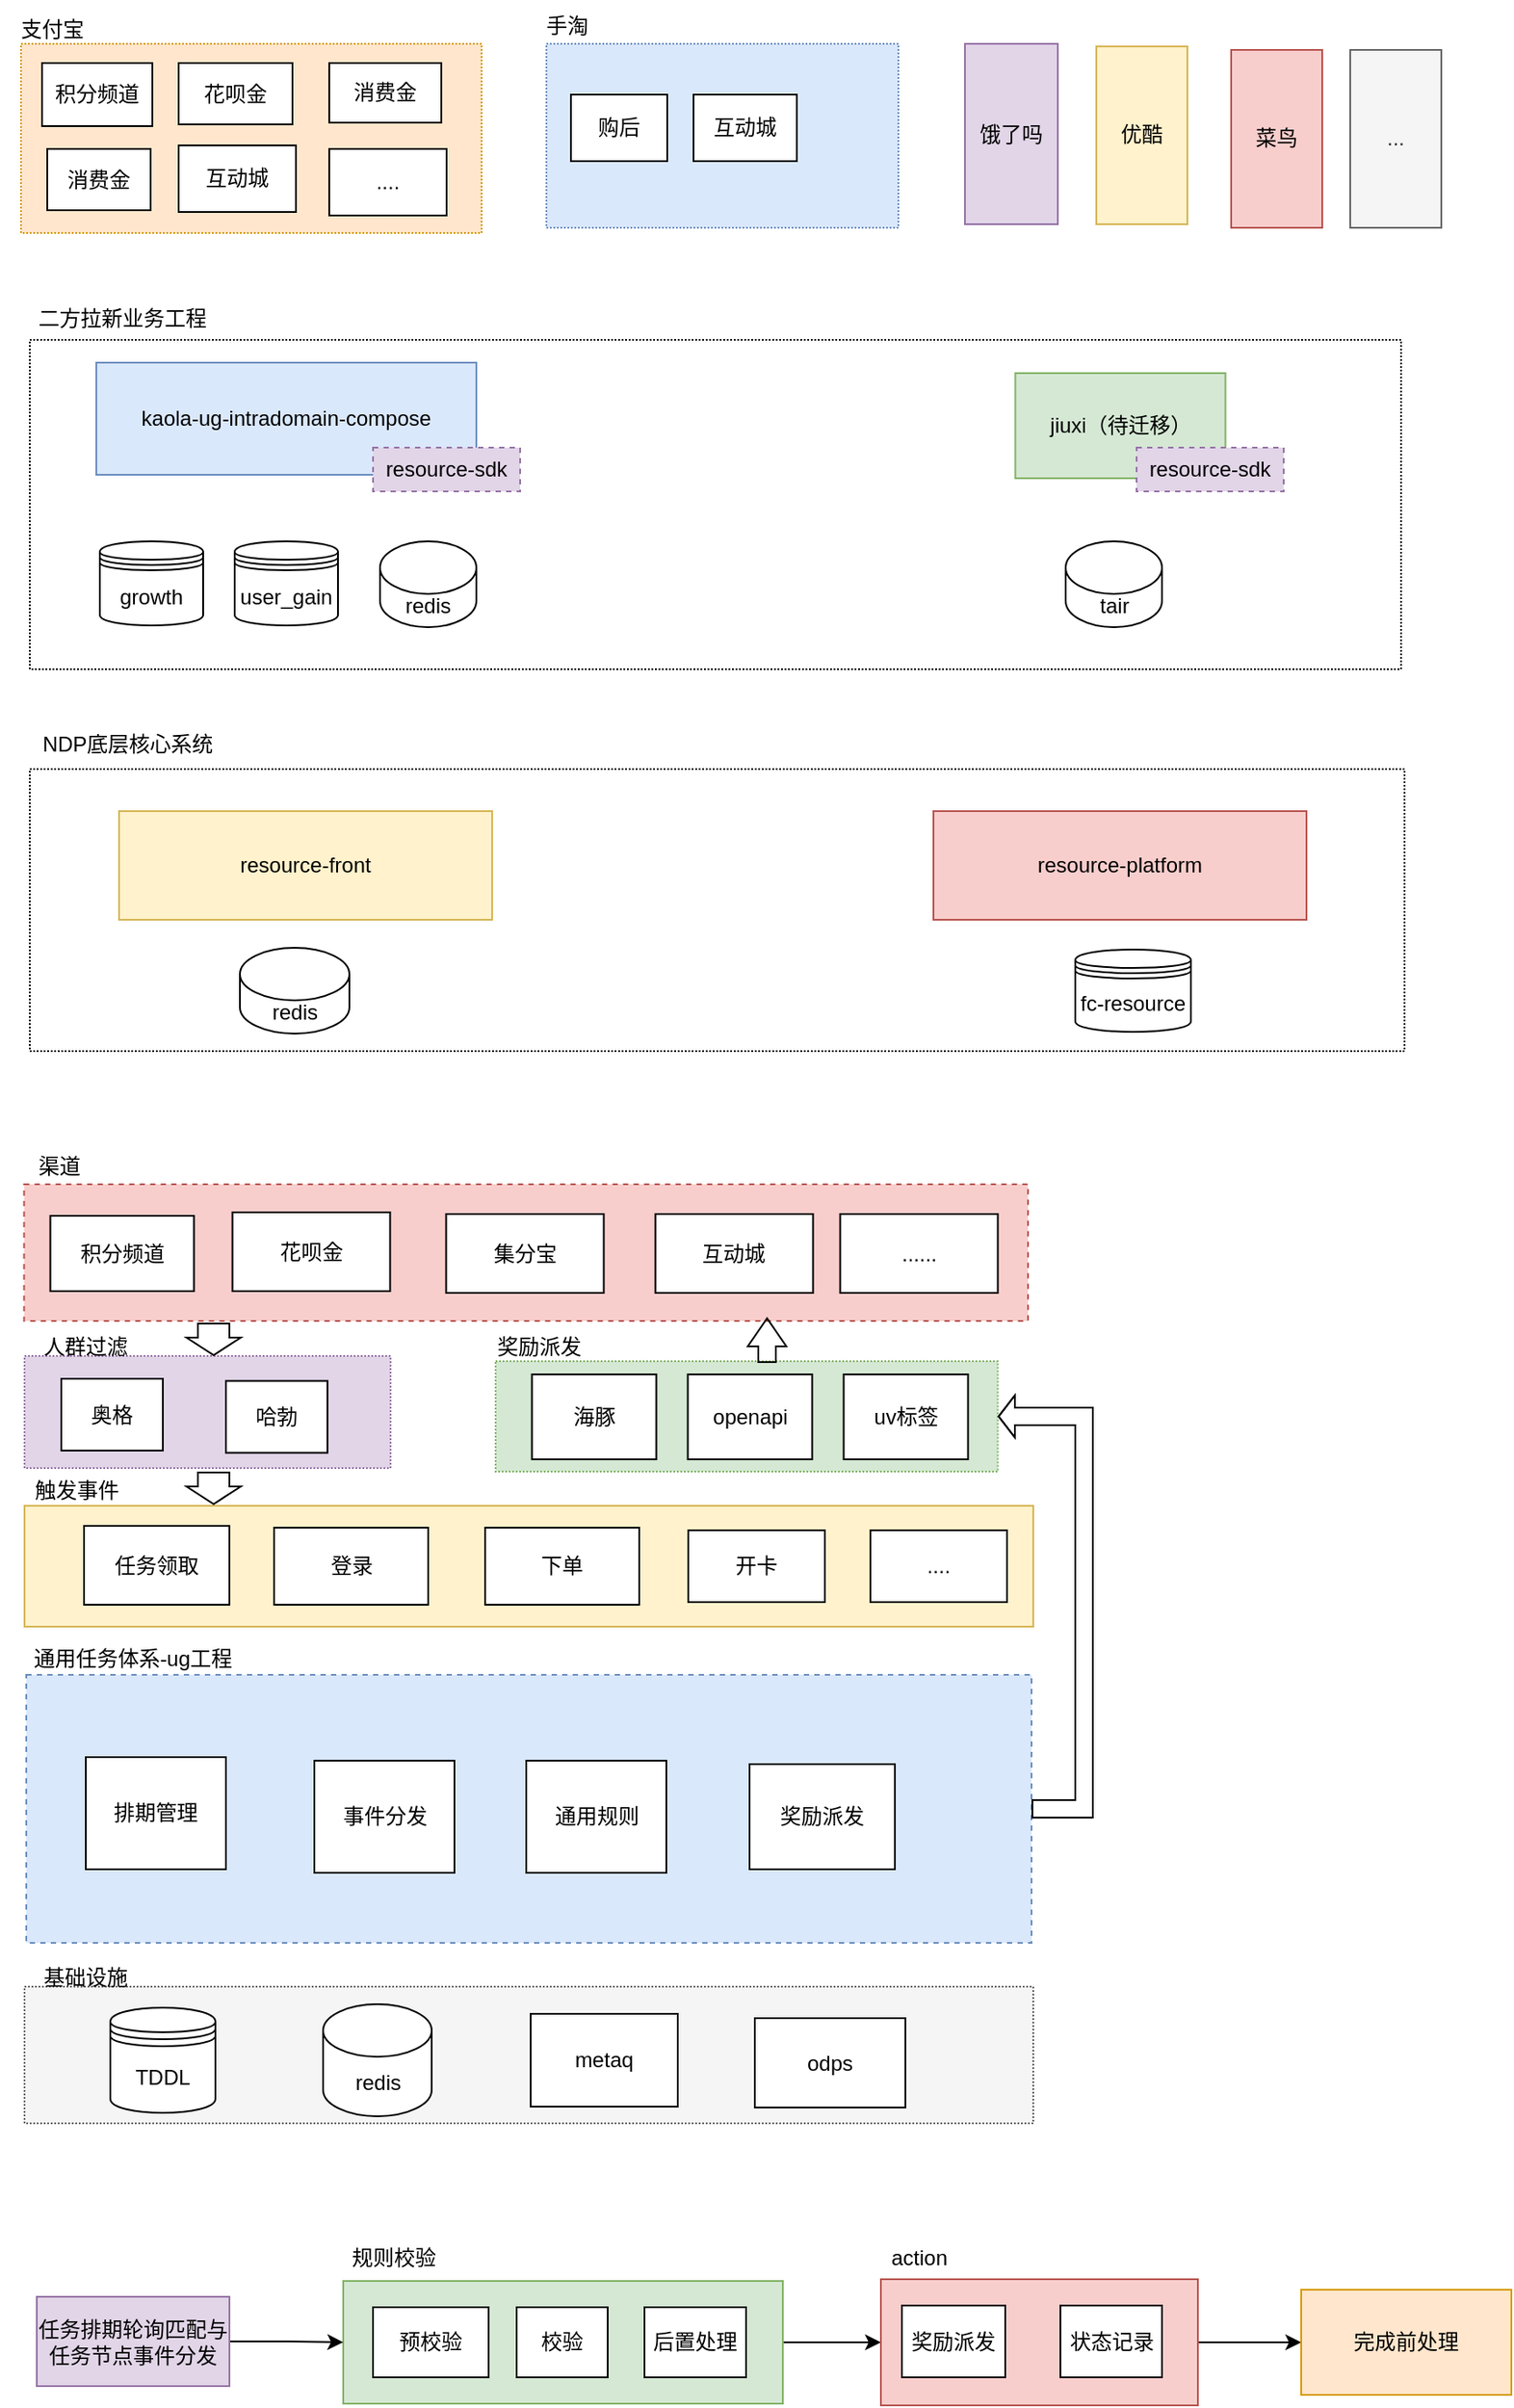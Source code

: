 <mxfile version="15.8.7" type="github">
  <diagram id="rwF96J9Z2Fi5Nmv4I5D-" name="Page-1">
    <mxGraphModel dx="1186" dy="668" grid="0" gridSize="10" guides="1" tooltips="1" connect="1" arrows="1" fold="1" page="1" pageScale="1" pageWidth="10000" pageHeight="20000" math="0" shadow="0">
      <root>
        <mxCell id="0" />
        <mxCell id="1" parent="0" />
        <mxCell id="YnpujaPfQNtGFtNglork-95" style="edgeStyle=orthogonalEdgeStyle;rounded=0;orthogonalLoop=1;jettySize=auto;html=1;entryX=0;entryY=0.5;entryDx=0;entryDy=0;" edge="1" parent="1" source="YnpujaPfQNtGFtNglork-84" target="YnpujaPfQNtGFtNglork-88">
          <mxGeometry relative="1" as="geometry" />
        </mxCell>
        <mxCell id="YnpujaPfQNtGFtNglork-84" value="" style="rounded=0;whiteSpace=wrap;html=1;fillColor=#d5e8d4;strokeColor=#82b366;" vertex="1" parent="1">
          <mxGeometry x="300" y="1428" width="251" height="70" as="geometry" />
        </mxCell>
        <mxCell id="YnpujaPfQNtGFtNglork-66" value="" style="rounded=0;whiteSpace=wrap;html=1;fillColor=#d5e8d4;strokeColor=#82b366;dashed=1;dashPattern=1 1;" vertex="1" parent="1">
          <mxGeometry x="387" y="903" width="286.75" height="63" as="geometry" />
        </mxCell>
        <mxCell id="YnpujaPfQNtGFtNglork-59" value="" style="rounded=0;whiteSpace=wrap;html=1;fillColor=#f5f5f5;fontColor=#333333;strokeColor=#666666;dashed=1;dashPattern=1 1;" vertex="1" parent="1">
          <mxGeometry x="118" y="1260" width="576" height="78" as="geometry" />
        </mxCell>
        <mxCell id="YnpujaPfQNtGFtNglork-58" value="" style="rounded=0;whiteSpace=wrap;html=1;fillColor=#fff2cc;strokeColor=#d6b656;" vertex="1" parent="1">
          <mxGeometry x="118" y="985.5" width="576" height="69" as="geometry" />
        </mxCell>
        <mxCell id="YnpujaPfQNtGFtNglork-1" value="" style="rounded=0;whiteSpace=wrap;html=1;dashed=1;dashPattern=1 1;fillColor=#ffe6cc;strokeColor=#d79b00;" vertex="1" parent="1">
          <mxGeometry x="116" y="151" width="263" height="108" as="geometry" />
        </mxCell>
        <mxCell id="YnpujaPfQNtGFtNglork-2" value="" style="rounded=0;whiteSpace=wrap;html=1;dashed=1;dashPattern=1 1;fillColor=#dae8fc;strokeColor=#6c8ebf;" vertex="1" parent="1">
          <mxGeometry x="416" y="151" width="201" height="105" as="geometry" />
        </mxCell>
        <mxCell id="YnpujaPfQNtGFtNglork-3" value="积分频道" style="rounded=0;whiteSpace=wrap;html=1;" vertex="1" parent="1">
          <mxGeometry x="128" y="162" width="63" height="36" as="geometry" />
        </mxCell>
        <mxCell id="YnpujaPfQNtGFtNglork-4" value="花呗金" style="rounded=0;whiteSpace=wrap;html=1;" vertex="1" parent="1">
          <mxGeometry x="206" y="162" width="65" height="35" as="geometry" />
        </mxCell>
        <mxCell id="YnpujaPfQNtGFtNglork-5" value="消费金" style="rounded=0;whiteSpace=wrap;html=1;" vertex="1" parent="1">
          <mxGeometry x="292" y="162" width="64" height="34" as="geometry" />
        </mxCell>
        <mxCell id="YnpujaPfQNtGFtNglork-6" value="消费金" style="rounded=0;whiteSpace=wrap;html=1;" vertex="1" parent="1">
          <mxGeometry x="131" y="211" width="59" height="35" as="geometry" />
        </mxCell>
        <mxCell id="YnpujaPfQNtGFtNglork-7" value="&lt;span&gt;互动城&lt;/span&gt;" style="rounded=0;whiteSpace=wrap;html=1;" vertex="1" parent="1">
          <mxGeometry x="206" y="209" width="67" height="38" as="geometry" />
        </mxCell>
        <mxCell id="YnpujaPfQNtGFtNglork-8" value="...." style="rounded=0;whiteSpace=wrap;html=1;" vertex="1" parent="1">
          <mxGeometry x="292" y="211" width="67" height="38" as="geometry" />
        </mxCell>
        <mxCell id="YnpujaPfQNtGFtNglork-10" value="购后" style="rounded=0;whiteSpace=wrap;html=1;" vertex="1" parent="1">
          <mxGeometry x="430" y="180" width="55" height="38" as="geometry" />
        </mxCell>
        <mxCell id="YnpujaPfQNtGFtNglork-13" value="" style="rounded=0;whiteSpace=wrap;html=1;dashed=1;dashPattern=1 1;" vertex="1" parent="1">
          <mxGeometry x="121" y="320" width="783" height="188" as="geometry" />
        </mxCell>
        <mxCell id="YnpujaPfQNtGFtNglork-11" value="kaola-ug-intradomain-compose" style="rounded=0;whiteSpace=wrap;html=1;fillColor=#dae8fc;strokeColor=#6c8ebf;" vertex="1" parent="1">
          <mxGeometry x="159" y="333" width="217" height="64" as="geometry" />
        </mxCell>
        <mxCell id="YnpujaPfQNtGFtNglork-12" value="jiuxi（待迁移）" style="rounded=0;whiteSpace=wrap;html=1;fillColor=#d5e8d4;strokeColor=#82b366;" vertex="1" parent="1">
          <mxGeometry x="683.75" y="339" width="120" height="60" as="geometry" />
        </mxCell>
        <mxCell id="YnpujaPfQNtGFtNglork-14" value="支付宝" style="text;html=1;strokeColor=none;fillColor=none;align=center;verticalAlign=middle;whiteSpace=wrap;rounded=0;dashed=1;dashPattern=1 1;" vertex="1" parent="1">
          <mxGeometry x="104" y="128" width="60" height="30" as="geometry" />
        </mxCell>
        <mxCell id="YnpujaPfQNtGFtNglork-15" value="手淘" style="text;html=1;strokeColor=none;fillColor=none;align=center;verticalAlign=middle;whiteSpace=wrap;rounded=0;dashed=1;dashPattern=1 1;" vertex="1" parent="1">
          <mxGeometry x="398" y="126" width="60" height="30" as="geometry" />
        </mxCell>
        <mxCell id="YnpujaPfQNtGFtNglork-16" value="互动城" style="rounded=0;whiteSpace=wrap;html=1;" vertex="1" parent="1">
          <mxGeometry x="500" y="180" width="59" height="38" as="geometry" />
        </mxCell>
        <mxCell id="YnpujaPfQNtGFtNglork-19" value="饿了吗" style="rounded=0;whiteSpace=wrap;html=1;fillColor=#e1d5e7;strokeColor=#9673a6;" vertex="1" parent="1">
          <mxGeometry x="655" y="151" width="53" height="103" as="geometry" />
        </mxCell>
        <mxCell id="YnpujaPfQNtGFtNglork-20" value="优酷" style="rounded=0;fillColor=#fff2cc;whiteSpace=wrap;html=1;strokeColor=#d6b656;" vertex="1" parent="1">
          <mxGeometry x="730" y="152.5" width="52" height="101.5" as="geometry" />
        </mxCell>
        <mxCell id="YnpujaPfQNtGFtNglork-21" value="" style="rounded=0;whiteSpace=wrap;html=1;fillColor=default;gradientColor=none;dashed=1;dashPattern=1 1;" vertex="1" parent="1">
          <mxGeometry x="121" y="565" width="785" height="161" as="geometry" />
        </mxCell>
        <mxCell id="YnpujaPfQNtGFtNglork-22" value="resource-front" style="rounded=0;whiteSpace=wrap;html=1;fillColor=#fff2cc;strokeColor=#d6b656;" vertex="1" parent="1">
          <mxGeometry x="172" y="589" width="213" height="62" as="geometry" />
        </mxCell>
        <mxCell id="YnpujaPfQNtGFtNglork-23" value="resource-platform" style="rounded=0;whiteSpace=wrap;html=1;fillColor=#f8cecc;strokeColor=#b85450;" vertex="1" parent="1">
          <mxGeometry x="637" y="589" width="213" height="62" as="geometry" />
        </mxCell>
        <mxCell id="YnpujaPfQNtGFtNglork-24" value="菜鸟" style="rounded=0;fillColor=#f8cecc;whiteSpace=wrap;html=1;strokeColor=#b85450;" vertex="1" parent="1">
          <mxGeometry x="807" y="154.5" width="52" height="101.5" as="geometry" />
        </mxCell>
        <mxCell id="YnpujaPfQNtGFtNglork-25" value="二方拉新业务工程" style="text;html=1;strokeColor=none;fillColor=none;align=center;verticalAlign=middle;whiteSpace=wrap;rounded=0;" vertex="1" parent="1">
          <mxGeometry x="121" y="293" width="106" height="30" as="geometry" />
        </mxCell>
        <mxCell id="YnpujaPfQNtGFtNglork-26" value="NDP底层核心系统" style="text;html=1;strokeColor=none;fillColor=none;align=center;verticalAlign=middle;whiteSpace=wrap;rounded=0;" vertex="1" parent="1">
          <mxGeometry x="121" y="535" width="112" height="31" as="geometry" />
        </mxCell>
        <mxCell id="YnpujaPfQNtGFtNglork-27" value="..." style="rounded=0;fillColor=#f5f5f5;whiteSpace=wrap;html=1;strokeColor=#666666;fontColor=#333333;" vertex="1" parent="1">
          <mxGeometry x="875" y="154.5" width="52" height="101.5" as="geometry" />
        </mxCell>
        <mxCell id="YnpujaPfQNtGFtNglork-28" value="redis" style="shape=cylinder3;whiteSpace=wrap;html=1;boundedLbl=1;backgroundOutline=1;size=15;fillColor=default;gradientColor=none;" vertex="1" parent="1">
          <mxGeometry x="321" y="435" width="55" height="49" as="geometry" />
        </mxCell>
        <mxCell id="YnpujaPfQNtGFtNglork-30" value="redis" style="shape=cylinder3;whiteSpace=wrap;html=1;boundedLbl=1;backgroundOutline=1;size=15;fillColor=default;gradientColor=none;" vertex="1" parent="1">
          <mxGeometry x="241" y="667" width="62.5" height="49" as="geometry" />
        </mxCell>
        <mxCell id="YnpujaPfQNtGFtNglork-31" value="growth" style="shape=datastore;whiteSpace=wrap;html=1;fillColor=default;gradientColor=none;" vertex="1" parent="1">
          <mxGeometry x="161" y="435" width="59" height="48" as="geometry" />
        </mxCell>
        <mxCell id="YnpujaPfQNtGFtNglork-32" value="user_gain" style="shape=datastore;whiteSpace=wrap;html=1;fillColor=default;gradientColor=none;" vertex="1" parent="1">
          <mxGeometry x="238" y="435" width="59" height="48" as="geometry" />
        </mxCell>
        <mxCell id="YnpujaPfQNtGFtNglork-33" value="tair" style="shape=cylinder3;whiteSpace=wrap;html=1;boundedLbl=1;backgroundOutline=1;size=15;fillColor=default;gradientColor=none;" vertex="1" parent="1">
          <mxGeometry x="712.5" y="435" width="55" height="49" as="geometry" />
        </mxCell>
        <mxCell id="YnpujaPfQNtGFtNglork-34" value="fc-resource" style="shape=datastore;whiteSpace=wrap;html=1;fillColor=default;gradientColor=none;" vertex="1" parent="1">
          <mxGeometry x="718" y="668" width="66" height="47" as="geometry" />
        </mxCell>
        <mxCell id="YnpujaPfQNtGFtNglork-35" value="resource-sdk" style="rounded=0;whiteSpace=wrap;html=1;fillColor=#e1d5e7;strokeColor=#9673a6;dashed=1;" vertex="1" parent="1">
          <mxGeometry x="317" y="381.5" width="84" height="25" as="geometry" />
        </mxCell>
        <mxCell id="YnpujaPfQNtGFtNglork-37" value="resource-sdk" style="rounded=0;whiteSpace=wrap;html=1;fillColor=#e1d5e7;strokeColor=#9673a6;dashed=1;" vertex="1" parent="1">
          <mxGeometry x="753" y="381.5" width="84" height="25" as="geometry" />
        </mxCell>
        <mxCell id="YnpujaPfQNtGFtNglork-38" value="" style="rounded=0;whiteSpace=wrap;html=1;dashed=1;fillColor=#dae8fc;strokeColor=#6c8ebf;" vertex="1" parent="1">
          <mxGeometry x="119" y="1082" width="574" height="153" as="geometry" />
        </mxCell>
        <mxCell id="YnpujaPfQNtGFtNglork-39" value="" style="rounded=0;whiteSpace=wrap;html=1;dashed=1;fillColor=#f8cecc;strokeColor=#b85450;" vertex="1" parent="1">
          <mxGeometry x="117.75" y="802" width="573.25" height="78" as="geometry" />
        </mxCell>
        <mxCell id="YnpujaPfQNtGFtNglork-40" value="积分频道" style="rounded=0;whiteSpace=wrap;html=1;fillColor=default;gradientColor=none;" vertex="1" parent="1">
          <mxGeometry x="132.75" y="820" width="82" height="43" as="geometry" />
        </mxCell>
        <mxCell id="YnpujaPfQNtGFtNglork-41" value="花呗金" style="rounded=0;whiteSpace=wrap;html=1;fillColor=default;gradientColor=none;" vertex="1" parent="1">
          <mxGeometry x="236.75" y="818" width="90" height="45" as="geometry" />
        </mxCell>
        <mxCell id="YnpujaPfQNtGFtNglork-42" value="集分宝" style="rounded=0;whiteSpace=wrap;html=1;fillColor=default;gradientColor=none;" vertex="1" parent="1">
          <mxGeometry x="358.75" y="819" width="90" height="45" as="geometry" />
        </mxCell>
        <mxCell id="YnpujaPfQNtGFtNglork-43" value="互动城" style="rounded=0;whiteSpace=wrap;html=1;fillColor=default;gradientColor=none;" vertex="1" parent="1">
          <mxGeometry x="478.25" y="819" width="90" height="45" as="geometry" />
        </mxCell>
        <mxCell id="YnpujaPfQNtGFtNglork-44" value="......" style="rounded=0;whiteSpace=wrap;html=1;fillColor=default;gradientColor=none;" vertex="1" parent="1">
          <mxGeometry x="583.75" y="819" width="90" height="45" as="geometry" />
        </mxCell>
        <mxCell id="YnpujaPfQNtGFtNglork-45" value="任务领取" style="rounded=0;whiteSpace=wrap;html=1;" vertex="1" parent="1">
          <mxGeometry x="152" y="997" width="83" height="45" as="geometry" />
        </mxCell>
        <mxCell id="YnpujaPfQNtGFtNglork-46" value="登录" style="rounded=0;whiteSpace=wrap;html=1;" vertex="1" parent="1">
          <mxGeometry x="260.5" y="998" width="88" height="44" as="geometry" />
        </mxCell>
        <mxCell id="YnpujaPfQNtGFtNglork-47" value="下单" style="rounded=0;whiteSpace=wrap;html=1;" vertex="1" parent="1">
          <mxGeometry x="381" y="998" width="88" height="44" as="geometry" />
        </mxCell>
        <mxCell id="YnpujaPfQNtGFtNglork-48" value="开卡" style="rounded=0;whiteSpace=wrap;html=1;fillColor=default;gradientColor=none;" vertex="1" parent="1">
          <mxGeometry x="497" y="999.5" width="78" height="41" as="geometry" />
        </mxCell>
        <mxCell id="YnpujaPfQNtGFtNglork-49" value="通用任务体系-ug工程" style="text;html=1;strokeColor=none;fillColor=none;align=center;verticalAlign=middle;whiteSpace=wrap;rounded=0;" vertex="1" parent="1">
          <mxGeometry x="119" y="1061" width="122" height="23" as="geometry" />
        </mxCell>
        <mxCell id="YnpujaPfQNtGFtNglork-50" value="事件分发" style="rounded=0;whiteSpace=wrap;html=1;fillColor=default;gradientColor=none;" vertex="1" parent="1">
          <mxGeometry x="283.5" y="1131" width="80" height="64" as="geometry" />
        </mxCell>
        <mxCell id="YnpujaPfQNtGFtNglork-51" value="通用规则" style="rounded=0;whiteSpace=wrap;html=1;fillColor=default;gradientColor=none;" vertex="1" parent="1">
          <mxGeometry x="404.5" y="1131" width="80" height="64" as="geometry" />
        </mxCell>
        <mxCell id="YnpujaPfQNtGFtNglork-52" value="排期管理" style="rounded=0;whiteSpace=wrap;html=1;fillColor=default;gradientColor=none;" vertex="1" parent="1">
          <mxGeometry x="153" y="1129" width="80" height="64" as="geometry" />
        </mxCell>
        <mxCell id="YnpujaPfQNtGFtNglork-53" value="奖励派发" style="rounded=0;whiteSpace=wrap;html=1;fillColor=default;gradientColor=none;" vertex="1" parent="1">
          <mxGeometry x="532" y="1133" width="83" height="60" as="geometry" />
        </mxCell>
        <mxCell id="YnpujaPfQNtGFtNglork-54" value="redis" style="shape=cylinder3;whiteSpace=wrap;html=1;boundedLbl=1;backgroundOutline=1;size=15;fillColor=default;gradientColor=none;" vertex="1" parent="1">
          <mxGeometry x="288.5" y="1270" width="62" height="64" as="geometry" />
        </mxCell>
        <mxCell id="YnpujaPfQNtGFtNglork-55" value="metaq" style="rounded=0;whiteSpace=wrap;html=1;fillColor=default;gradientColor=none;" vertex="1" parent="1">
          <mxGeometry x="407" y="1275.5" width="84" height="53" as="geometry" />
        </mxCell>
        <mxCell id="YnpujaPfQNtGFtNglork-56" value="TDDL" style="shape=datastore;whiteSpace=wrap;html=1;fillColor=default;gradientColor=none;" vertex="1" parent="1">
          <mxGeometry x="167" y="1272" width="60" height="60" as="geometry" />
        </mxCell>
        <mxCell id="YnpujaPfQNtGFtNglork-57" value="odps" style="rounded=0;whiteSpace=wrap;html=1;fillColor=default;gradientColor=none;" vertex="1" parent="1">
          <mxGeometry x="535" y="1278" width="86" height="51" as="geometry" />
        </mxCell>
        <mxCell id="YnpujaPfQNtGFtNglork-60" value="渠道" style="text;html=1;strokeColor=none;fillColor=none;align=center;verticalAlign=middle;whiteSpace=wrap;rounded=0;" vertex="1" parent="1">
          <mxGeometry x="107.75" y="777" width="60" height="30" as="geometry" />
        </mxCell>
        <mxCell id="YnpujaPfQNtGFtNglork-61" value="触发事件" style="text;html=1;strokeColor=none;fillColor=none;align=center;verticalAlign=middle;whiteSpace=wrap;rounded=0;" vertex="1" parent="1">
          <mxGeometry x="118" y="962" width="60" height="30" as="geometry" />
        </mxCell>
        <mxCell id="YnpujaPfQNtGFtNglork-62" value="基础设施" style="text;html=1;strokeColor=none;fillColor=none;align=center;verticalAlign=middle;whiteSpace=wrap;rounded=0;" vertex="1" parent="1">
          <mxGeometry x="123" y="1240" width="60" height="30" as="geometry" />
        </mxCell>
        <mxCell id="YnpujaPfQNtGFtNglork-63" value="海豚" style="rounded=0;whiteSpace=wrap;html=1;fillColor=default;gradientColor=none;" vertex="1" parent="1">
          <mxGeometry x="407.75" y="910.5" width="71" height="48.5" as="geometry" />
        </mxCell>
        <mxCell id="YnpujaPfQNtGFtNglork-64" value="openapi" style="rounded=0;whiteSpace=wrap;html=1;fillColor=default;gradientColor=none;" vertex="1" parent="1">
          <mxGeometry x="496.75" y="910.5" width="71" height="48.5" as="geometry" />
        </mxCell>
        <mxCell id="YnpujaPfQNtGFtNglork-65" value="uv标签" style="rounded=0;whiteSpace=wrap;html=1;fillColor=default;gradientColor=none;" vertex="1" parent="1">
          <mxGeometry x="585.75" y="910.5" width="71" height="48.5" as="geometry" />
        </mxCell>
        <mxCell id="YnpujaPfQNtGFtNglork-67" value="" style="shape=flexArrow;endArrow=classic;html=1;rounded=0;exitX=1;exitY=0.5;exitDx=0;exitDy=0;edgeStyle=orthogonalEdgeStyle;entryX=1;entryY=0.5;entryDx=0;entryDy=0;endWidth=13;endSize=2.75;" edge="1" parent="1" source="YnpujaPfQNtGFtNglork-38" target="YnpujaPfQNtGFtNglork-66">
          <mxGeometry width="50" height="50" relative="1" as="geometry">
            <mxPoint x="761" y="1238" as="sourcePoint" />
            <mxPoint x="749" y="934" as="targetPoint" />
            <Array as="points">
              <mxPoint x="723" y="1159" />
              <mxPoint x="723" y="935" />
            </Array>
          </mxGeometry>
        </mxCell>
        <mxCell id="YnpujaPfQNtGFtNglork-70" value="" style="shape=flexArrow;endArrow=classic;html=1;rounded=0;endWidth=11;endSize=5;" edge="1" parent="1">
          <mxGeometry width="50" height="50" relative="1" as="geometry">
            <mxPoint x="542" y="904" as="sourcePoint" />
            <mxPoint x="542" y="878" as="targetPoint" />
          </mxGeometry>
        </mxCell>
        <mxCell id="YnpujaPfQNtGFtNglork-71" value="" style="rounded=0;whiteSpace=wrap;html=1;dashed=1;dashPattern=1 1;fillColor=#e1d5e7;strokeColor=#9673a6;" vertex="1" parent="1">
          <mxGeometry x="118" y="900" width="209" height="64" as="geometry" />
        </mxCell>
        <mxCell id="YnpujaPfQNtGFtNglork-72" value="奥格" style="rounded=0;whiteSpace=wrap;html=1;fillColor=default;gradientColor=none;" vertex="1" parent="1">
          <mxGeometry x="139" y="913" width="58" height="41" as="geometry" />
        </mxCell>
        <mxCell id="YnpujaPfQNtGFtNglork-75" value="哈勃" style="rounded=0;whiteSpace=wrap;html=1;fillColor=default;gradientColor=none;" vertex="1" parent="1">
          <mxGeometry x="233" y="914.25" width="58" height="41" as="geometry" />
        </mxCell>
        <mxCell id="YnpujaPfQNtGFtNglork-76" value="人群过滤" style="text;html=1;strokeColor=none;fillColor=none;align=center;verticalAlign=middle;whiteSpace=wrap;rounded=0;" vertex="1" parent="1">
          <mxGeometry x="123" y="880" width="60" height="30" as="geometry" />
        </mxCell>
        <mxCell id="YnpujaPfQNtGFtNglork-77" value="奖励派发" style="text;html=1;strokeColor=none;fillColor=none;align=center;verticalAlign=middle;whiteSpace=wrap;rounded=0;" vertex="1" parent="1">
          <mxGeometry x="382" y="880" width="60" height="30" as="geometry" />
        </mxCell>
        <mxCell id="YnpujaPfQNtGFtNglork-78" value="" style="shape=flexArrow;endArrow=classic;html=1;rounded=0;endWidth=12;endSize=3;width=18;" edge="1" parent="1">
          <mxGeometry width="50" height="50" relative="1" as="geometry">
            <mxPoint x="226" y="881" as="sourcePoint" />
            <mxPoint x="226" y="900" as="targetPoint" />
          </mxGeometry>
        </mxCell>
        <mxCell id="YnpujaPfQNtGFtNglork-79" value="" style="shape=flexArrow;endArrow=classic;html=1;rounded=0;endWidth=12;endSize=3;width=18;" edge="1" parent="1">
          <mxGeometry width="50" height="50" relative="1" as="geometry">
            <mxPoint x="226" y="966" as="sourcePoint" />
            <mxPoint x="226" y="985" as="targetPoint" />
          </mxGeometry>
        </mxCell>
        <mxCell id="YnpujaPfQNtGFtNglork-81" value="...." style="rounded=0;whiteSpace=wrap;html=1;fillColor=default;gradientColor=none;" vertex="1" parent="1">
          <mxGeometry x="601" y="999.5" width="78" height="41" as="geometry" />
        </mxCell>
        <mxCell id="YnpujaPfQNtGFtNglork-94" style="edgeStyle=orthogonalEdgeStyle;rounded=0;orthogonalLoop=1;jettySize=auto;html=1;entryX=0;entryY=0.5;entryDx=0;entryDy=0;" edge="1" parent="1" source="YnpujaPfQNtGFtNglork-83" target="YnpujaPfQNtGFtNglork-84">
          <mxGeometry relative="1" as="geometry" />
        </mxCell>
        <mxCell id="YnpujaPfQNtGFtNglork-83" value="任务排期轮询匹配与任务节点事件分发" style="rounded=0;whiteSpace=wrap;html=1;fillColor=#e1d5e7;strokeColor=#9673a6;" vertex="1" parent="1">
          <mxGeometry x="125" y="1437" width="110" height="51" as="geometry" />
        </mxCell>
        <mxCell id="YnpujaPfQNtGFtNglork-85" value="预校验" style="rounded=0;whiteSpace=wrap;html=1;fillColor=default;gradientColor=none;" vertex="1" parent="1">
          <mxGeometry x="317" y="1443" width="66" height="40" as="geometry" />
        </mxCell>
        <mxCell id="YnpujaPfQNtGFtNglork-86" value="校验" style="rounded=0;whiteSpace=wrap;html=1;fillColor=default;gradientColor=none;" vertex="1" parent="1">
          <mxGeometry x="399" y="1443" width="52" height="40" as="geometry" />
        </mxCell>
        <mxCell id="YnpujaPfQNtGFtNglork-87" value="后置处理" style="rounded=0;whiteSpace=wrap;html=1;fillColor=default;gradientColor=none;" vertex="1" parent="1">
          <mxGeometry x="472" y="1443" width="58" height="40" as="geometry" />
        </mxCell>
        <mxCell id="YnpujaPfQNtGFtNglork-96" style="edgeStyle=orthogonalEdgeStyle;rounded=0;orthogonalLoop=1;jettySize=auto;html=1;" edge="1" parent="1" source="YnpujaPfQNtGFtNglork-88" target="YnpujaPfQNtGFtNglork-93">
          <mxGeometry relative="1" as="geometry" />
        </mxCell>
        <mxCell id="YnpujaPfQNtGFtNglork-88" value="" style="rounded=0;whiteSpace=wrap;html=1;fillColor=#f8cecc;strokeColor=#b85450;" vertex="1" parent="1">
          <mxGeometry x="607" y="1427" width="181" height="72" as="geometry" />
        </mxCell>
        <mxCell id="YnpujaPfQNtGFtNglork-89" value="规则校验" style="text;html=1;strokeColor=none;fillColor=none;align=center;verticalAlign=middle;whiteSpace=wrap;rounded=0;" vertex="1" parent="1">
          <mxGeometry x="299" y="1400" width="60" height="30" as="geometry" />
        </mxCell>
        <mxCell id="YnpujaPfQNtGFtNglork-90" value="action" style="text;html=1;strokeColor=none;fillColor=none;align=center;verticalAlign=middle;whiteSpace=wrap;rounded=0;" vertex="1" parent="1">
          <mxGeometry x="598.75" y="1400" width="60" height="30" as="geometry" />
        </mxCell>
        <mxCell id="YnpujaPfQNtGFtNglork-91" value="奖励派发" style="rounded=0;whiteSpace=wrap;html=1;fillColor=default;gradientColor=none;" vertex="1" parent="1">
          <mxGeometry x="619" y="1442" width="59" height="41" as="geometry" />
        </mxCell>
        <mxCell id="YnpujaPfQNtGFtNglork-92" value="状态记录" style="rounded=0;whiteSpace=wrap;html=1;fillColor=default;gradientColor=none;" vertex="1" parent="1">
          <mxGeometry x="709.5" y="1442" width="58" height="41" as="geometry" />
        </mxCell>
        <mxCell id="YnpujaPfQNtGFtNglork-93" value="完成前处理" style="rounded=0;whiteSpace=wrap;html=1;fillColor=#ffe6cc;strokeColor=#d79b00;" vertex="1" parent="1">
          <mxGeometry x="847" y="1433" width="120" height="60" as="geometry" />
        </mxCell>
      </root>
    </mxGraphModel>
  </diagram>
</mxfile>
